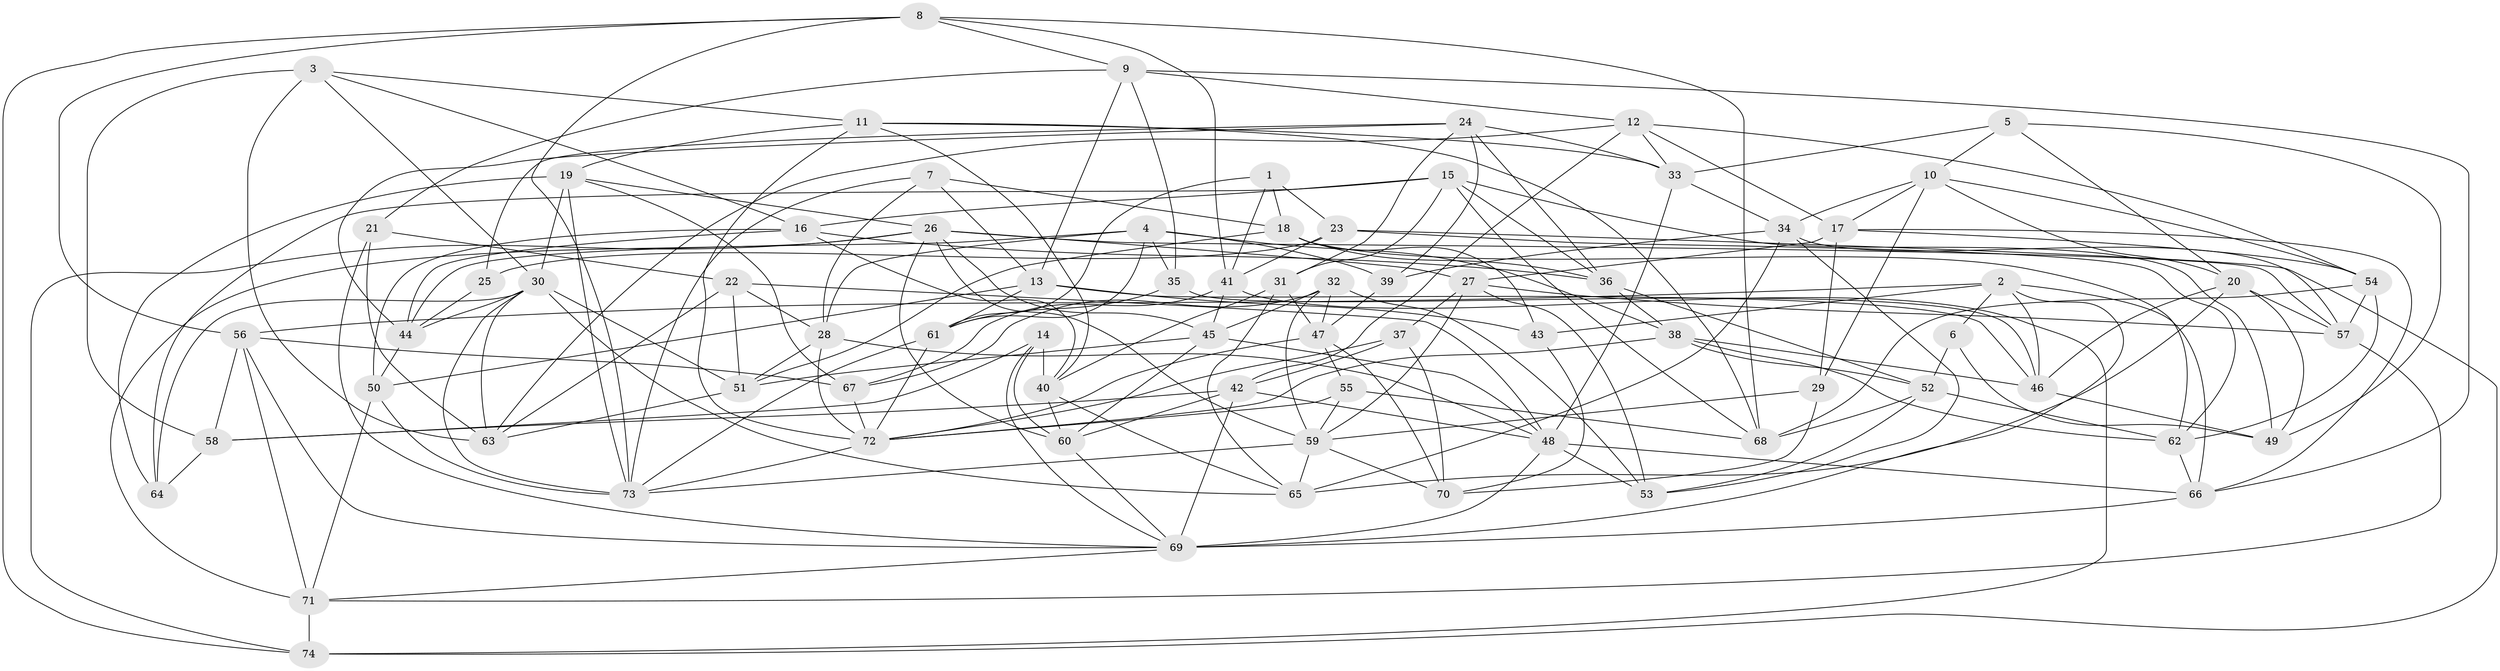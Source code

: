 // original degree distribution, {4: 1.0}
// Generated by graph-tools (version 1.1) at 2025/02/03/09/25 03:02:53]
// undirected, 74 vertices, 209 edges
graph export_dot {
graph [start="1"]
  node [color=gray90,style=filled];
  1;
  2;
  3;
  4;
  5;
  6;
  7;
  8;
  9;
  10;
  11;
  12;
  13;
  14;
  15;
  16;
  17;
  18;
  19;
  20;
  21;
  22;
  23;
  24;
  25;
  26;
  27;
  28;
  29;
  30;
  31;
  32;
  33;
  34;
  35;
  36;
  37;
  38;
  39;
  40;
  41;
  42;
  43;
  44;
  45;
  46;
  47;
  48;
  49;
  50;
  51;
  52;
  53;
  54;
  55;
  56;
  57;
  58;
  59;
  60;
  61;
  62;
  63;
  64;
  65;
  66;
  67;
  68;
  69;
  70;
  71;
  72;
  73;
  74;
  1 -- 18 [weight=1.0];
  1 -- 23 [weight=1.0];
  1 -- 41 [weight=1.0];
  1 -- 61 [weight=1.0];
  2 -- 6 [weight=1.0];
  2 -- 43 [weight=1.0];
  2 -- 46 [weight=1.0];
  2 -- 56 [weight=1.0];
  2 -- 66 [weight=1.0];
  2 -- 69 [weight=1.0];
  3 -- 11 [weight=1.0];
  3 -- 16 [weight=1.0];
  3 -- 30 [weight=1.0];
  3 -- 58 [weight=2.0];
  3 -- 63 [weight=1.0];
  4 -- 28 [weight=1.0];
  4 -- 35 [weight=1.0];
  4 -- 38 [weight=1.0];
  4 -- 39 [weight=1.0];
  4 -- 44 [weight=1.0];
  4 -- 61 [weight=1.0];
  5 -- 10 [weight=1.0];
  5 -- 20 [weight=1.0];
  5 -- 33 [weight=1.0];
  5 -- 49 [weight=1.0];
  6 -- 49 [weight=2.0];
  6 -- 52 [weight=1.0];
  7 -- 13 [weight=1.0];
  7 -- 18 [weight=1.0];
  7 -- 28 [weight=1.0];
  7 -- 73 [weight=1.0];
  8 -- 9 [weight=1.0];
  8 -- 41 [weight=1.0];
  8 -- 56 [weight=1.0];
  8 -- 68 [weight=1.0];
  8 -- 73 [weight=1.0];
  8 -- 74 [weight=1.0];
  9 -- 12 [weight=1.0];
  9 -- 13 [weight=1.0];
  9 -- 21 [weight=1.0];
  9 -- 35 [weight=1.0];
  9 -- 66 [weight=1.0];
  10 -- 17 [weight=1.0];
  10 -- 20 [weight=1.0];
  10 -- 29 [weight=1.0];
  10 -- 34 [weight=1.0];
  10 -- 54 [weight=1.0];
  11 -- 19 [weight=1.0];
  11 -- 33 [weight=1.0];
  11 -- 40 [weight=1.0];
  11 -- 68 [weight=1.0];
  11 -- 72 [weight=1.0];
  12 -- 17 [weight=1.0];
  12 -- 33 [weight=1.0];
  12 -- 42 [weight=1.0];
  12 -- 54 [weight=1.0];
  12 -- 63 [weight=1.0];
  13 -- 43 [weight=1.0];
  13 -- 46 [weight=1.0];
  13 -- 50 [weight=1.0];
  13 -- 61 [weight=1.0];
  14 -- 40 [weight=1.0];
  14 -- 58 [weight=1.0];
  14 -- 60 [weight=1.0];
  14 -- 69 [weight=1.0];
  15 -- 16 [weight=1.0];
  15 -- 31 [weight=1.0];
  15 -- 36 [weight=1.0];
  15 -- 49 [weight=1.0];
  15 -- 64 [weight=1.0];
  15 -- 68 [weight=1.0];
  16 -- 36 [weight=1.0];
  16 -- 40 [weight=1.0];
  16 -- 44 [weight=1.0];
  16 -- 50 [weight=1.0];
  17 -- 27 [weight=1.0];
  17 -- 29 [weight=1.0];
  17 -- 54 [weight=1.0];
  17 -- 66 [weight=1.0];
  18 -- 36 [weight=1.0];
  18 -- 43 [weight=1.0];
  18 -- 51 [weight=1.0];
  18 -- 62 [weight=1.0];
  19 -- 26 [weight=1.0];
  19 -- 30 [weight=1.0];
  19 -- 64 [weight=1.0];
  19 -- 67 [weight=1.0];
  19 -- 73 [weight=1.0];
  20 -- 46 [weight=1.0];
  20 -- 49 [weight=1.0];
  20 -- 57 [weight=1.0];
  20 -- 65 [weight=1.0];
  21 -- 22 [weight=1.0];
  21 -- 63 [weight=1.0];
  21 -- 69 [weight=1.0];
  22 -- 28 [weight=1.0];
  22 -- 48 [weight=2.0];
  22 -- 51 [weight=1.0];
  22 -- 63 [weight=1.0];
  23 -- 25 [weight=2.0];
  23 -- 41 [weight=1.0];
  23 -- 62 [weight=1.0];
  23 -- 74 [weight=1.0];
  24 -- 25 [weight=1.0];
  24 -- 31 [weight=1.0];
  24 -- 33 [weight=1.0];
  24 -- 36 [weight=1.0];
  24 -- 39 [weight=1.0];
  24 -- 44 [weight=1.0];
  25 -- 44 [weight=1.0];
  26 -- 27 [weight=1.0];
  26 -- 45 [weight=1.0];
  26 -- 57 [weight=1.0];
  26 -- 59 [weight=1.0];
  26 -- 60 [weight=1.0];
  26 -- 71 [weight=1.0];
  26 -- 74 [weight=1.0];
  27 -- 37 [weight=1.0];
  27 -- 53 [weight=1.0];
  27 -- 57 [weight=1.0];
  27 -- 59 [weight=1.0];
  28 -- 48 [weight=1.0];
  28 -- 51 [weight=1.0];
  28 -- 72 [weight=1.0];
  29 -- 59 [weight=1.0];
  29 -- 70 [weight=1.0];
  30 -- 44 [weight=1.0];
  30 -- 51 [weight=1.0];
  30 -- 63 [weight=1.0];
  30 -- 64 [weight=1.0];
  30 -- 65 [weight=1.0];
  30 -- 73 [weight=1.0];
  31 -- 40 [weight=1.0];
  31 -- 47 [weight=2.0];
  31 -- 65 [weight=1.0];
  32 -- 45 [weight=1.0];
  32 -- 47 [weight=1.0];
  32 -- 53 [weight=2.0];
  32 -- 59 [weight=1.0];
  32 -- 67 [weight=1.0];
  33 -- 34 [weight=1.0];
  33 -- 48 [weight=1.0];
  34 -- 39 [weight=1.0];
  34 -- 53 [weight=1.0];
  34 -- 57 [weight=1.0];
  34 -- 65 [weight=1.0];
  35 -- 46 [weight=1.0];
  35 -- 61 [weight=1.0];
  36 -- 38 [weight=1.0];
  36 -- 52 [weight=1.0];
  37 -- 42 [weight=1.0];
  37 -- 70 [weight=1.0];
  37 -- 72 [weight=1.0];
  38 -- 46 [weight=1.0];
  38 -- 52 [weight=1.0];
  38 -- 62 [weight=1.0];
  38 -- 72 [weight=1.0];
  39 -- 47 [weight=1.0];
  40 -- 60 [weight=1.0];
  40 -- 65 [weight=1.0];
  41 -- 45 [weight=1.0];
  41 -- 67 [weight=1.0];
  41 -- 74 [weight=1.0];
  42 -- 48 [weight=1.0];
  42 -- 58 [weight=1.0];
  42 -- 60 [weight=1.0];
  42 -- 69 [weight=1.0];
  43 -- 70 [weight=1.0];
  44 -- 50 [weight=1.0];
  45 -- 48 [weight=1.0];
  45 -- 51 [weight=1.0];
  45 -- 60 [weight=1.0];
  46 -- 49 [weight=1.0];
  47 -- 55 [weight=1.0];
  47 -- 70 [weight=2.0];
  47 -- 72 [weight=1.0];
  48 -- 53 [weight=1.0];
  48 -- 66 [weight=1.0];
  48 -- 69 [weight=2.0];
  50 -- 71 [weight=2.0];
  50 -- 73 [weight=1.0];
  51 -- 63 [weight=1.0];
  52 -- 53 [weight=1.0];
  52 -- 62 [weight=1.0];
  52 -- 68 [weight=1.0];
  54 -- 57 [weight=1.0];
  54 -- 62 [weight=1.0];
  54 -- 68 [weight=1.0];
  55 -- 59 [weight=1.0];
  55 -- 68 [weight=1.0];
  55 -- 72 [weight=1.0];
  56 -- 58 [weight=1.0];
  56 -- 67 [weight=1.0];
  56 -- 69 [weight=1.0];
  56 -- 71 [weight=1.0];
  57 -- 71 [weight=1.0];
  58 -- 64 [weight=1.0];
  59 -- 65 [weight=1.0];
  59 -- 70 [weight=1.0];
  59 -- 73 [weight=1.0];
  60 -- 69 [weight=1.0];
  61 -- 72 [weight=1.0];
  61 -- 73 [weight=1.0];
  62 -- 66 [weight=1.0];
  66 -- 69 [weight=1.0];
  67 -- 72 [weight=2.0];
  69 -- 71 [weight=1.0];
  71 -- 74 [weight=2.0];
  72 -- 73 [weight=1.0];
}
